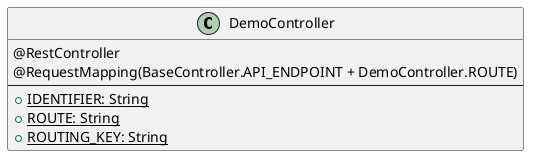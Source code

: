 @startuml DemoController

class DemoController {
  @RestController
  @RequestMapping(BaseController.API_ENDPOINT + DemoController.ROUTE)
  --
  + {static} IDENTIFIER: String
  + {static} ROUTE: String
  + {static} ROUTING_KEY: String
}

@enduml
